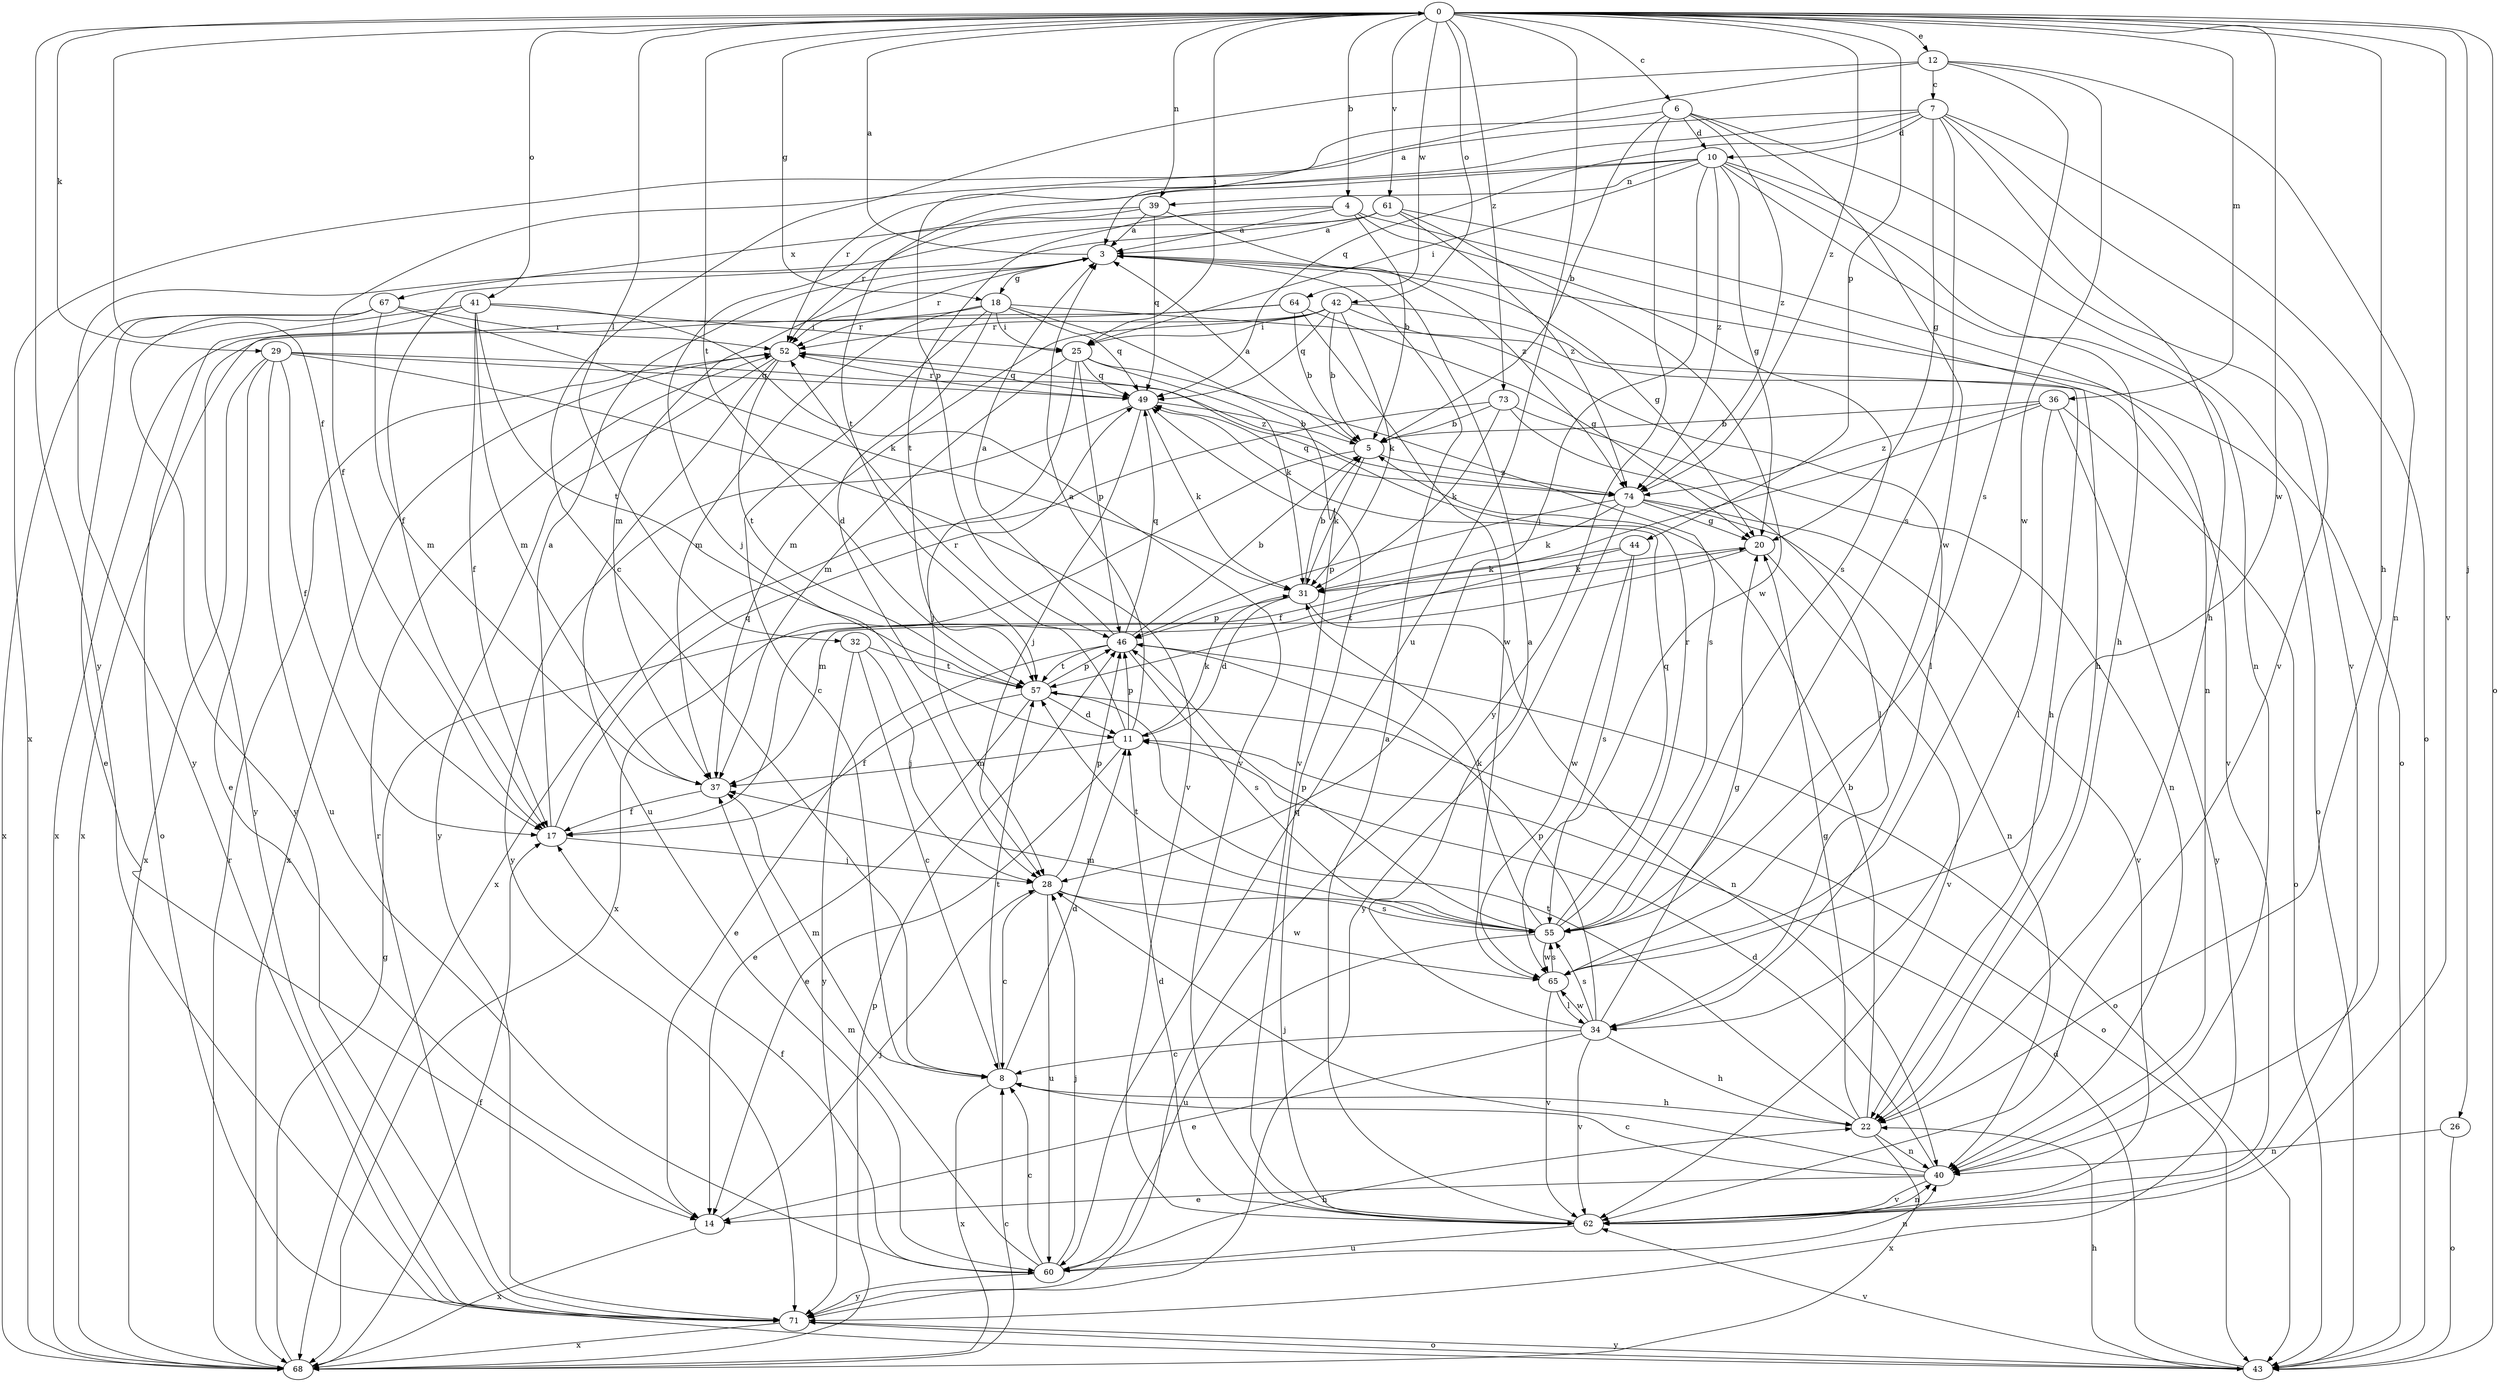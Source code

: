 strict digraph  {
0;
3;
4;
5;
6;
7;
8;
10;
11;
12;
14;
17;
18;
20;
22;
25;
26;
28;
29;
31;
32;
34;
36;
37;
39;
40;
41;
42;
43;
44;
46;
49;
52;
55;
57;
60;
61;
62;
64;
65;
67;
68;
71;
73;
74;
0 -> 4  [label=b];
0 -> 6  [label=c];
0 -> 12  [label=e];
0 -> 17  [label=f];
0 -> 18  [label=g];
0 -> 22  [label=h];
0 -> 25  [label=i];
0 -> 26  [label=j];
0 -> 29  [label=k];
0 -> 32  [label=l];
0 -> 36  [label=m];
0 -> 39  [label=n];
0 -> 41  [label=o];
0 -> 42  [label=o];
0 -> 43  [label=o];
0 -> 44  [label=p];
0 -> 57  [label=t];
0 -> 60  [label=u];
0 -> 61  [label=v];
0 -> 62  [label=v];
0 -> 64  [label=w];
0 -> 65  [label=w];
0 -> 71  [label=y];
0 -> 73  [label=z];
0 -> 74  [label=z];
3 -> 0  [label=a];
3 -> 18  [label=g];
3 -> 20  [label=g];
3 -> 37  [label=m];
3 -> 43  [label=o];
3 -> 52  [label=r];
4 -> 3  [label=a];
4 -> 5  [label=b];
4 -> 22  [label=h];
4 -> 55  [label=s];
4 -> 57  [label=t];
4 -> 67  [label=x];
5 -> 3  [label=a];
5 -> 31  [label=k];
5 -> 68  [label=x];
5 -> 74  [label=z];
6 -> 5  [label=b];
6 -> 10  [label=d];
6 -> 62  [label=v];
6 -> 65  [label=w];
6 -> 68  [label=x];
6 -> 71  [label=y];
6 -> 74  [label=z];
7 -> 10  [label=d];
7 -> 17  [label=f];
7 -> 20  [label=g];
7 -> 22  [label=h];
7 -> 43  [label=o];
7 -> 46  [label=p];
7 -> 49  [label=q];
7 -> 55  [label=s];
7 -> 62  [label=v];
8 -> 11  [label=d];
8 -> 22  [label=h];
8 -> 37  [label=m];
8 -> 57  [label=t];
8 -> 68  [label=x];
10 -> 20  [label=g];
10 -> 22  [label=h];
10 -> 25  [label=i];
10 -> 28  [label=j];
10 -> 39  [label=n];
10 -> 40  [label=n];
10 -> 43  [label=o];
10 -> 52  [label=r];
10 -> 57  [label=t];
10 -> 74  [label=z];
11 -> 3  [label=a];
11 -> 14  [label=e];
11 -> 31  [label=k];
11 -> 37  [label=m];
11 -> 46  [label=p];
11 -> 52  [label=r];
12 -> 3  [label=a];
12 -> 7  [label=c];
12 -> 8  [label=c];
12 -> 40  [label=n];
12 -> 55  [label=s];
12 -> 65  [label=w];
14 -> 28  [label=j];
14 -> 68  [label=x];
17 -> 3  [label=a];
17 -> 28  [label=j];
17 -> 49  [label=q];
18 -> 8  [label=c];
18 -> 11  [label=d];
18 -> 22  [label=h];
18 -> 25  [label=i];
18 -> 37  [label=m];
18 -> 49  [label=q];
18 -> 62  [label=v];
18 -> 68  [label=x];
20 -> 31  [label=k];
20 -> 37  [label=m];
20 -> 62  [label=v];
22 -> 5  [label=b];
22 -> 20  [label=g];
22 -> 40  [label=n];
22 -> 57  [label=t];
22 -> 68  [label=x];
25 -> 28  [label=j];
25 -> 31  [label=k];
25 -> 37  [label=m];
25 -> 46  [label=p];
25 -> 49  [label=q];
25 -> 55  [label=s];
26 -> 40  [label=n];
26 -> 43  [label=o];
28 -> 8  [label=c];
28 -> 46  [label=p];
28 -> 55  [label=s];
28 -> 60  [label=u];
28 -> 65  [label=w];
29 -> 14  [label=e];
29 -> 17  [label=f];
29 -> 49  [label=q];
29 -> 60  [label=u];
29 -> 62  [label=v];
29 -> 68  [label=x];
29 -> 74  [label=z];
31 -> 5  [label=b];
31 -> 11  [label=d];
31 -> 40  [label=n];
31 -> 46  [label=p];
32 -> 8  [label=c];
32 -> 28  [label=j];
32 -> 57  [label=t];
32 -> 71  [label=y];
34 -> 3  [label=a];
34 -> 8  [label=c];
34 -> 14  [label=e];
34 -> 20  [label=g];
34 -> 22  [label=h];
34 -> 46  [label=p];
34 -> 55  [label=s];
34 -> 62  [label=v];
34 -> 65  [label=w];
36 -> 5  [label=b];
36 -> 17  [label=f];
36 -> 34  [label=l];
36 -> 43  [label=o];
36 -> 71  [label=y];
36 -> 74  [label=z];
37 -> 17  [label=f];
39 -> 3  [label=a];
39 -> 28  [label=j];
39 -> 49  [label=q];
39 -> 52  [label=r];
39 -> 74  [label=z];
40 -> 8  [label=c];
40 -> 11  [label=d];
40 -> 14  [label=e];
40 -> 28  [label=j];
40 -> 62  [label=v];
41 -> 17  [label=f];
41 -> 25  [label=i];
41 -> 37  [label=m];
41 -> 43  [label=o];
41 -> 57  [label=t];
41 -> 62  [label=v];
41 -> 71  [label=y];
42 -> 5  [label=b];
42 -> 25  [label=i];
42 -> 31  [label=k];
42 -> 34  [label=l];
42 -> 37  [label=m];
42 -> 49  [label=q];
42 -> 52  [label=r];
42 -> 62  [label=v];
43 -> 11  [label=d];
43 -> 22  [label=h];
43 -> 62  [label=v];
43 -> 71  [label=y];
44 -> 31  [label=k];
44 -> 55  [label=s];
44 -> 57  [label=t];
44 -> 65  [label=w];
46 -> 3  [label=a];
46 -> 5  [label=b];
46 -> 14  [label=e];
46 -> 43  [label=o];
46 -> 49  [label=q];
46 -> 55  [label=s];
46 -> 57  [label=t];
49 -> 5  [label=b];
49 -> 28  [label=j];
49 -> 31  [label=k];
49 -> 52  [label=r];
49 -> 71  [label=y];
52 -> 49  [label=q];
52 -> 57  [label=t];
52 -> 60  [label=u];
52 -> 68  [label=x];
52 -> 71  [label=y];
55 -> 31  [label=k];
55 -> 37  [label=m];
55 -> 46  [label=p];
55 -> 49  [label=q];
55 -> 52  [label=r];
55 -> 57  [label=t];
55 -> 60  [label=u];
55 -> 65  [label=w];
57 -> 11  [label=d];
57 -> 14  [label=e];
57 -> 17  [label=f];
57 -> 43  [label=o];
57 -> 46  [label=p];
60 -> 8  [label=c];
60 -> 17  [label=f];
60 -> 22  [label=h];
60 -> 28  [label=j];
60 -> 37  [label=m];
60 -> 40  [label=n];
60 -> 71  [label=y];
61 -> 3  [label=a];
61 -> 17  [label=f];
61 -> 40  [label=n];
61 -> 65  [label=w];
61 -> 71  [label=y];
61 -> 74  [label=z];
62 -> 3  [label=a];
62 -> 11  [label=d];
62 -> 40  [label=n];
62 -> 49  [label=q];
62 -> 60  [label=u];
64 -> 5  [label=b];
64 -> 20  [label=g];
64 -> 52  [label=r];
64 -> 65  [label=w];
64 -> 68  [label=x];
65 -> 34  [label=l];
65 -> 55  [label=s];
65 -> 62  [label=v];
67 -> 14  [label=e];
67 -> 31  [label=k];
67 -> 37  [label=m];
67 -> 52  [label=r];
67 -> 68  [label=x];
67 -> 71  [label=y];
68 -> 8  [label=c];
68 -> 17  [label=f];
68 -> 20  [label=g];
68 -> 46  [label=p];
68 -> 52  [label=r];
71 -> 43  [label=o];
71 -> 52  [label=r];
71 -> 68  [label=x];
73 -> 5  [label=b];
73 -> 31  [label=k];
73 -> 34  [label=l];
73 -> 40  [label=n];
73 -> 68  [label=x];
74 -> 20  [label=g];
74 -> 31  [label=k];
74 -> 40  [label=n];
74 -> 46  [label=p];
74 -> 49  [label=q];
74 -> 62  [label=v];
74 -> 71  [label=y];
}
